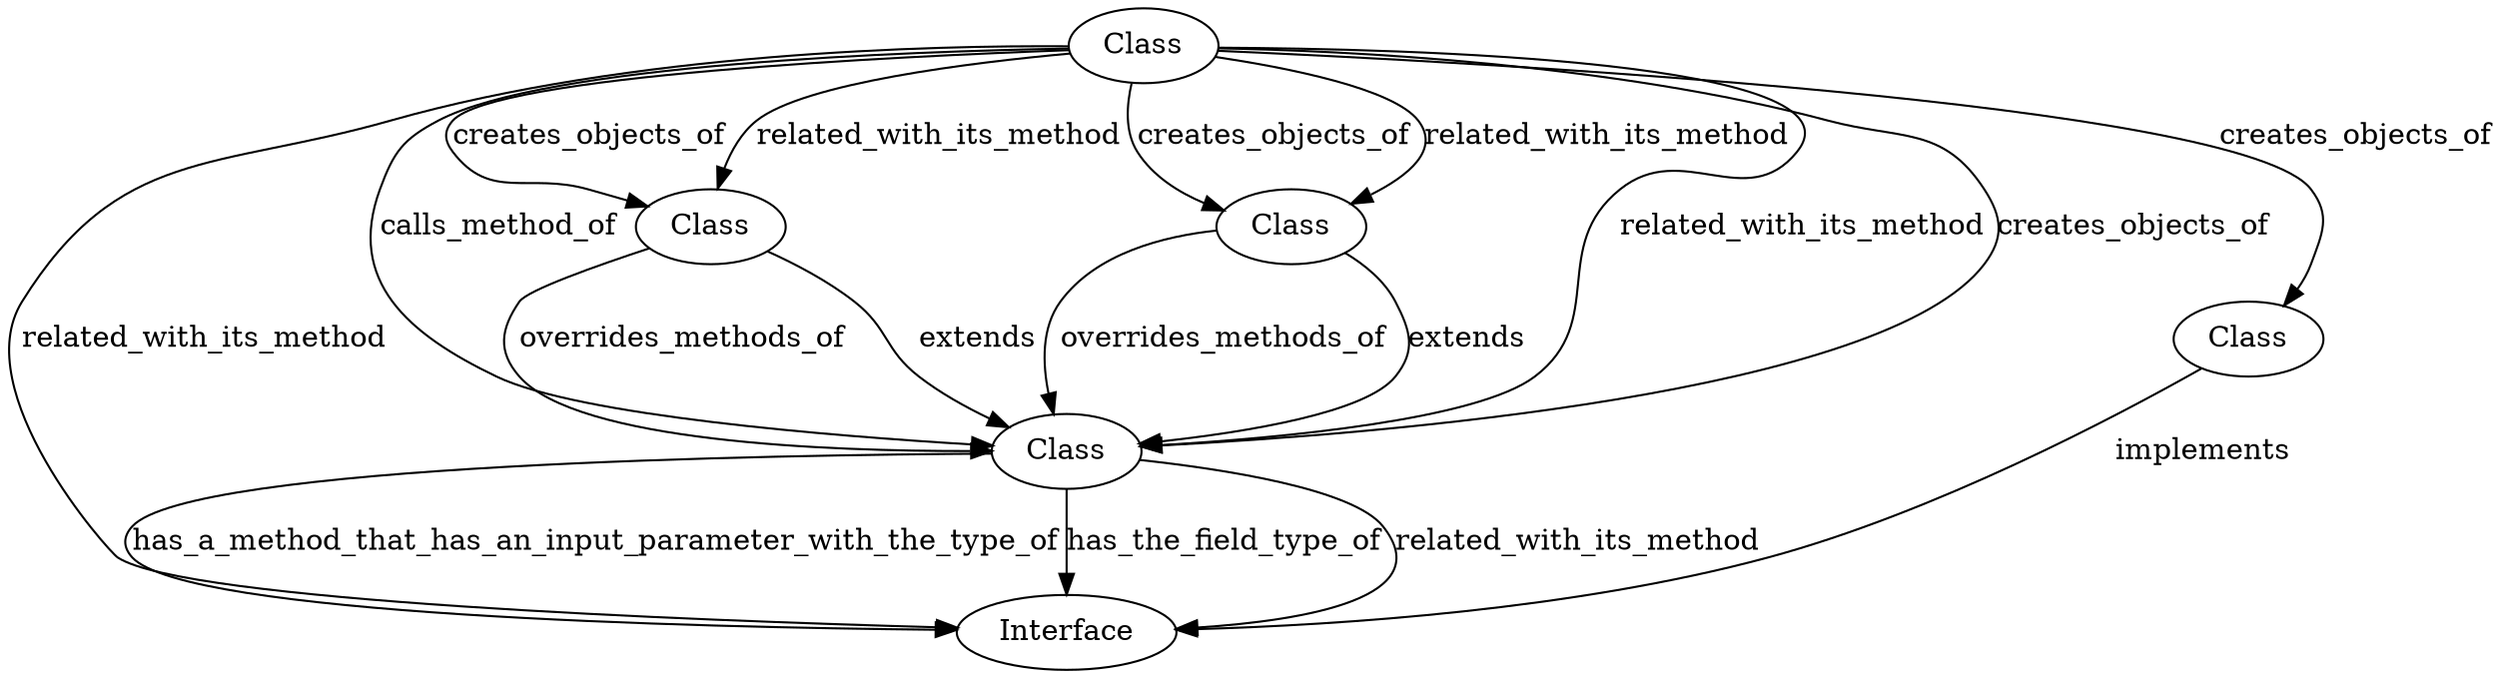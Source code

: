 // Subdue 5.2.2 graph in dot format

digraph SubdueGraph {
  1 [label="Class",color=black,fontcolor=black];
  2 [label="Class",color=black,fontcolor=black];
  3 [label="Interface",color=black,fontcolor=black];
  4 [label="Class",color=black,fontcolor=black];
  5 [label="Class",color=black,fontcolor=black];
  6 [label="Class",color=black,fontcolor=black];
  4 -> 1 [label="extends",color=black,fontcolor=black];
  5 -> 1 [label="extends",color=black,fontcolor=black];
  6 -> 3 [label="implements",color=black,fontcolor=black];
  1 -> 3 [label="has_the_field_type_of",color=black,fontcolor=black];
  1 -> 3 [label="related_with_its_method",color=black,fontcolor=black];
  1 -> 3 [label="has_a_method_that_has_an_input_parameter_with_the_type_of",color=black,fontcolor=black];
  2 -> 3 [label="related_with_its_method",color=black,fontcolor=black];
  2 -> 6 [label="creates_objects_of",color=black,fontcolor=black];
  2 -> 1 [label="related_with_its_method",color=black,fontcolor=black];
  2 -> 1 [label="creates_objects_of",color=black,fontcolor=black];
  2 -> 1 [label="calls_method_of",color=black,fontcolor=black];
  2 -> 4 [label="related_with_its_method",color=black,fontcolor=black];
  2 -> 4 [label="creates_objects_of",color=black,fontcolor=black];
  2 -> 5 [label="related_with_its_method",color=black,fontcolor=black];
  2 -> 5 [label="creates_objects_of",color=black,fontcolor=black];
  4 -> 1 [label="overrides_methods_of",color=black,fontcolor=black];
  5 -> 1 [label="overrides_methods_of",color=black,fontcolor=black];
}
